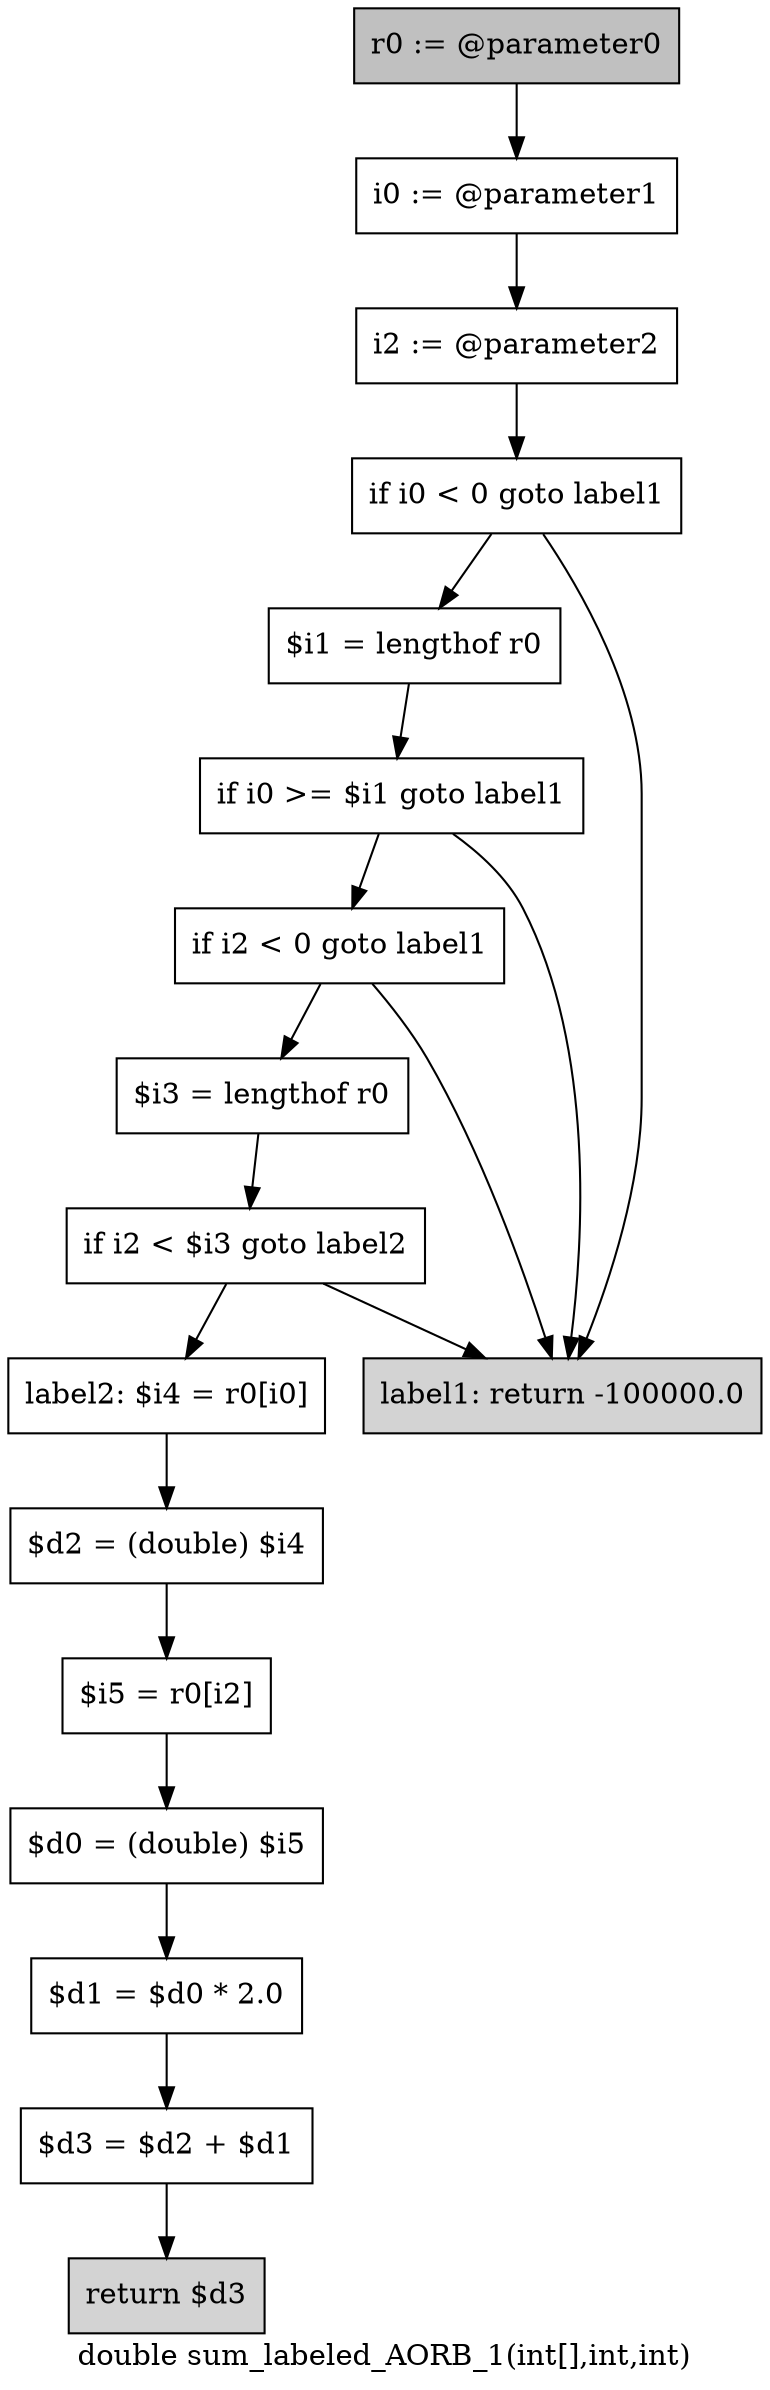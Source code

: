 digraph "double sum_labeled_AORB_1(int[],int,int)" {
    label="double sum_labeled_AORB_1(int[],int,int)";
    node [shape=box];
    "0" [style=filled,fillcolor=gray,label="r0 := @parameter0",];
    "1" [label="i0 := @parameter1",];
    "0"->"1";
    "2" [label="i2 := @parameter2",];
    "1"->"2";
    "3" [label="if i0 < 0 goto label1",];
    "2"->"3";
    "4" [label="$i1 = lengthof r0",];
    "3"->"4";
    "9" [style=filled,fillcolor=lightgray,label="label1: return -100000.0",];
    "3"->"9";
    "5" [label="if i0 >= $i1 goto label1",];
    "4"->"5";
    "6" [label="if i2 < 0 goto label1",];
    "5"->"6";
    "5"->"9";
    "7" [label="$i3 = lengthof r0",];
    "6"->"7";
    "6"->"9";
    "8" [label="if i2 < $i3 goto label2",];
    "7"->"8";
    "8"->"9";
    "10" [label="label2: $i4 = r0[i0]",];
    "8"->"10";
    "11" [label="$d2 = (double) $i4",];
    "10"->"11";
    "12" [label="$i5 = r0[i2]",];
    "11"->"12";
    "13" [label="$d0 = (double) $i5",];
    "12"->"13";
    "14" [label="$d1 = $d0 * 2.0",];
    "13"->"14";
    "15" [label="$d3 = $d2 + $d1",];
    "14"->"15";
    "16" [style=filled,fillcolor=lightgray,label="return $d3",];
    "15"->"16";
}
